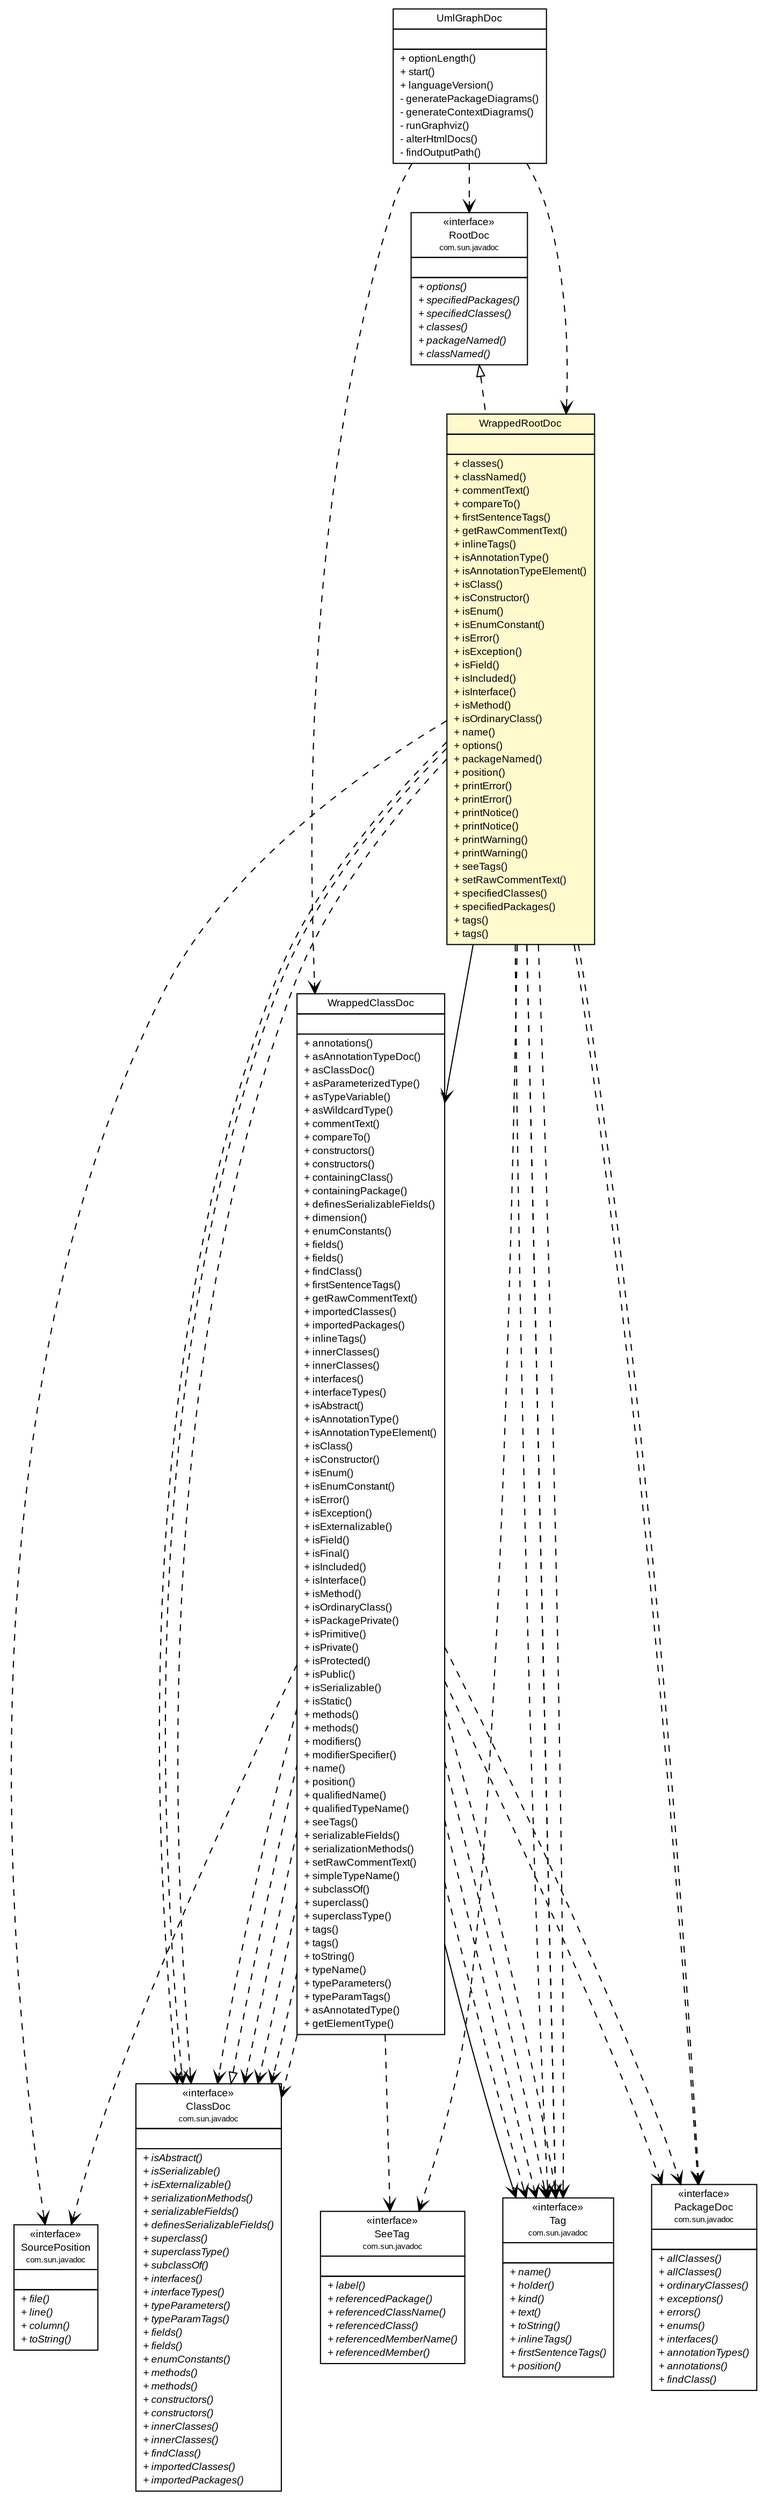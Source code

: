#!/usr/local/bin/dot
#
# Class diagram 
# Generated by UMLGraph version R5_7_2-32-g40b5a6 (http://www.spinellis.gr/umlgraph/)
#

digraph G {
	edge [fontname="arial",fontsize=10,labelfontname="arial",labelfontsize=10];
	node [fontname="arial",fontsize=10,shape=plaintext];
	nodesep=0.25;
	ranksep=0.5;
	// org.umlgraph.doclet.WrappedRootDoc
	c1014 [label=<<table title="org.umlgraph.doclet.WrappedRootDoc" border="0" cellborder="1" cellspacing="0" cellpadding="2" port="p" bgcolor="lemonChiffon" href="./WrappedRootDoc.html" target="_parent">
		<tr><td><table border="0" cellspacing="0" cellpadding="1">
<tr><td align="center" balign="center"> WrappedRootDoc </td></tr>
		</table></td></tr>
		<tr><td><table border="0" cellspacing="0" cellpadding="1">
<tr><td align="left" balign="left">  </td></tr>
		</table></td></tr>
		<tr><td><table border="0" cellspacing="0" cellpadding="1">
<tr><td align="left" balign="left"> + classes() </td></tr>
<tr><td align="left" balign="left"> + classNamed() </td></tr>
<tr><td align="left" balign="left"> + commentText() </td></tr>
<tr><td align="left" balign="left"> + compareTo() </td></tr>
<tr><td align="left" balign="left"> + firstSentenceTags() </td></tr>
<tr><td align="left" balign="left"> + getRawCommentText() </td></tr>
<tr><td align="left" balign="left"> + inlineTags() </td></tr>
<tr><td align="left" balign="left"> + isAnnotationType() </td></tr>
<tr><td align="left" balign="left"> + isAnnotationTypeElement() </td></tr>
<tr><td align="left" balign="left"> + isClass() </td></tr>
<tr><td align="left" balign="left"> + isConstructor() </td></tr>
<tr><td align="left" balign="left"> + isEnum() </td></tr>
<tr><td align="left" balign="left"> + isEnumConstant() </td></tr>
<tr><td align="left" balign="left"> + isError() </td></tr>
<tr><td align="left" balign="left"> + isException() </td></tr>
<tr><td align="left" balign="left"> + isField() </td></tr>
<tr><td align="left" balign="left"> + isIncluded() </td></tr>
<tr><td align="left" balign="left"> + isInterface() </td></tr>
<tr><td align="left" balign="left"> + isMethod() </td></tr>
<tr><td align="left" balign="left"> + isOrdinaryClass() </td></tr>
<tr><td align="left" balign="left"> + name() </td></tr>
<tr><td align="left" balign="left"> + options() </td></tr>
<tr><td align="left" balign="left"> + packageNamed() </td></tr>
<tr><td align="left" balign="left"> + position() </td></tr>
<tr><td align="left" balign="left"> + printError() </td></tr>
<tr><td align="left" balign="left"> + printError() </td></tr>
<tr><td align="left" balign="left"> + printNotice() </td></tr>
<tr><td align="left" balign="left"> + printNotice() </td></tr>
<tr><td align="left" balign="left"> + printWarning() </td></tr>
<tr><td align="left" balign="left"> + printWarning() </td></tr>
<tr><td align="left" balign="left"> + seeTags() </td></tr>
<tr><td align="left" balign="left"> + setRawCommentText() </td></tr>
<tr><td align="left" balign="left"> + specifiedClasses() </td></tr>
<tr><td align="left" balign="left"> + specifiedPackages() </td></tr>
<tr><td align="left" balign="left"> + tags() </td></tr>
<tr><td align="left" balign="left"> + tags() </td></tr>
		</table></td></tr>
		</table>>, URL="./WrappedRootDoc.html", fontname="arial", fontcolor="black", fontsize=9.0];
	// org.umlgraph.doclet.WrappedClassDoc
	c1015 [label=<<table title="org.umlgraph.doclet.WrappedClassDoc" border="0" cellborder="1" cellspacing="0" cellpadding="2" port="p" href="./WrappedClassDoc.html" target="_parent">
		<tr><td><table border="0" cellspacing="0" cellpadding="1">
<tr><td align="center" balign="center"> WrappedClassDoc </td></tr>
		</table></td></tr>
		<tr><td><table border="0" cellspacing="0" cellpadding="1">
<tr><td align="left" balign="left">  </td></tr>
		</table></td></tr>
		<tr><td><table border="0" cellspacing="0" cellpadding="1">
<tr><td align="left" balign="left"> + annotations() </td></tr>
<tr><td align="left" balign="left"> + asAnnotationTypeDoc() </td></tr>
<tr><td align="left" balign="left"> + asClassDoc() </td></tr>
<tr><td align="left" balign="left"> + asParameterizedType() </td></tr>
<tr><td align="left" balign="left"> + asTypeVariable() </td></tr>
<tr><td align="left" balign="left"> + asWildcardType() </td></tr>
<tr><td align="left" balign="left"> + commentText() </td></tr>
<tr><td align="left" balign="left"> + compareTo() </td></tr>
<tr><td align="left" balign="left"> + constructors() </td></tr>
<tr><td align="left" balign="left"> + constructors() </td></tr>
<tr><td align="left" balign="left"> + containingClass() </td></tr>
<tr><td align="left" balign="left"> + containingPackage() </td></tr>
<tr><td align="left" balign="left"> + definesSerializableFields() </td></tr>
<tr><td align="left" balign="left"> + dimension() </td></tr>
<tr><td align="left" balign="left"> + enumConstants() </td></tr>
<tr><td align="left" balign="left"> + fields() </td></tr>
<tr><td align="left" balign="left"> + fields() </td></tr>
<tr><td align="left" balign="left"> + findClass() </td></tr>
<tr><td align="left" balign="left"> + firstSentenceTags() </td></tr>
<tr><td align="left" balign="left"> + getRawCommentText() </td></tr>
<tr><td align="left" balign="left"> + importedClasses() </td></tr>
<tr><td align="left" balign="left"> + importedPackages() </td></tr>
<tr><td align="left" balign="left"> + inlineTags() </td></tr>
<tr><td align="left" balign="left"> + innerClasses() </td></tr>
<tr><td align="left" balign="left"> + innerClasses() </td></tr>
<tr><td align="left" balign="left"> + interfaces() </td></tr>
<tr><td align="left" balign="left"> + interfaceTypes() </td></tr>
<tr><td align="left" balign="left"> + isAbstract() </td></tr>
<tr><td align="left" balign="left"> + isAnnotationType() </td></tr>
<tr><td align="left" balign="left"> + isAnnotationTypeElement() </td></tr>
<tr><td align="left" balign="left"> + isClass() </td></tr>
<tr><td align="left" balign="left"> + isConstructor() </td></tr>
<tr><td align="left" balign="left"> + isEnum() </td></tr>
<tr><td align="left" balign="left"> + isEnumConstant() </td></tr>
<tr><td align="left" balign="left"> + isError() </td></tr>
<tr><td align="left" balign="left"> + isException() </td></tr>
<tr><td align="left" balign="left"> + isExternalizable() </td></tr>
<tr><td align="left" balign="left"> + isField() </td></tr>
<tr><td align="left" balign="left"> + isFinal() </td></tr>
<tr><td align="left" balign="left"> + isIncluded() </td></tr>
<tr><td align="left" balign="left"> + isInterface() </td></tr>
<tr><td align="left" balign="left"> + isMethod() </td></tr>
<tr><td align="left" balign="left"> + isOrdinaryClass() </td></tr>
<tr><td align="left" balign="left"> + isPackagePrivate() </td></tr>
<tr><td align="left" balign="left"> + isPrimitive() </td></tr>
<tr><td align="left" balign="left"> + isPrivate() </td></tr>
<tr><td align="left" balign="left"> + isProtected() </td></tr>
<tr><td align="left" balign="left"> + isPublic() </td></tr>
<tr><td align="left" balign="left"> + isSerializable() </td></tr>
<tr><td align="left" balign="left"> + isStatic() </td></tr>
<tr><td align="left" balign="left"> + methods() </td></tr>
<tr><td align="left" balign="left"> + methods() </td></tr>
<tr><td align="left" balign="left"> + modifiers() </td></tr>
<tr><td align="left" balign="left"> + modifierSpecifier() </td></tr>
<tr><td align="left" balign="left"> + name() </td></tr>
<tr><td align="left" balign="left"> + position() </td></tr>
<tr><td align="left" balign="left"> + qualifiedName() </td></tr>
<tr><td align="left" balign="left"> + qualifiedTypeName() </td></tr>
<tr><td align="left" balign="left"> + seeTags() </td></tr>
<tr><td align="left" balign="left"> + serializableFields() </td></tr>
<tr><td align="left" balign="left"> + serializationMethods() </td></tr>
<tr><td align="left" balign="left"> + setRawCommentText() </td></tr>
<tr><td align="left" balign="left"> + simpleTypeName() </td></tr>
<tr><td align="left" balign="left"> + subclassOf() </td></tr>
<tr><td align="left" balign="left"> + superclass() </td></tr>
<tr><td align="left" balign="left"> + superclassType() </td></tr>
<tr><td align="left" balign="left"> + tags() </td></tr>
<tr><td align="left" balign="left"> + tags() </td></tr>
<tr><td align="left" balign="left"> + toString() </td></tr>
<tr><td align="left" balign="left"> + typeName() </td></tr>
<tr><td align="left" balign="left"> + typeParameters() </td></tr>
<tr><td align="left" balign="left"> + typeParamTags() </td></tr>
<tr><td align="left" balign="left"> + asAnnotatedType() </td></tr>
<tr><td align="left" balign="left"> + getElementType() </td></tr>
		</table></td></tr>
		</table>>, URL="./WrappedClassDoc.html", fontname="arial", fontcolor="black", fontsize=9.0];
	// org.umlgraph.doclet.UmlGraphDoc
	c1020 [label=<<table title="org.umlgraph.doclet.UmlGraphDoc" border="0" cellborder="1" cellspacing="0" cellpadding="2" port="p" href="./UmlGraphDoc.html" target="_parent">
		<tr><td><table border="0" cellspacing="0" cellpadding="1">
<tr><td align="center" balign="center"> UmlGraphDoc </td></tr>
		</table></td></tr>
		<tr><td><table border="0" cellspacing="0" cellpadding="1">
<tr><td align="left" balign="left">  </td></tr>
		</table></td></tr>
		<tr><td><table border="0" cellspacing="0" cellpadding="1">
<tr><td align="left" balign="left"> + optionLength() </td></tr>
<tr><td align="left" balign="left"> + start() </td></tr>
<tr><td align="left" balign="left"> + languageVersion() </td></tr>
<tr><td align="left" balign="left"> - generatePackageDiagrams() </td></tr>
<tr><td align="left" balign="left"> - generateContextDiagrams() </td></tr>
<tr><td align="left" balign="left"> - runGraphviz() </td></tr>
<tr><td align="left" balign="left"> - alterHtmlDocs() </td></tr>
<tr><td align="left" balign="left"> - findOutputPath() </td></tr>
		</table></td></tr>
		</table>>, URL="./UmlGraphDoc.html", fontname="arial", fontcolor="black", fontsize=9.0];
	//org.umlgraph.doclet.WrappedRootDoc implements com.sun.javadoc.RootDoc
	c1044:p -> c1014:p [dir=back,arrowtail=empty,style=dashed];
	//org.umlgraph.doclet.WrappedClassDoc implements com.sun.javadoc.ClassDoc
	c1045:p -> c1015:p [dir=back,arrowtail=empty,style=dashed];
	// org.umlgraph.doclet.UmlGraphDoc DEPEND org.umlgraph.doclet.WrappedClassDoc
	c1020:p -> c1015:p [taillabel="", label="", headlabel="", fontname="arial", fontcolor="black", fontsize=10.0, color="black", arrowhead=open, style=dashed];
	// org.umlgraph.doclet.UmlGraphDoc DEPEND org.umlgraph.doclet.WrappedRootDoc
	c1020:p -> c1014:p [taillabel="", label="", headlabel="", fontname="arial", fontcolor="black", fontsize=10.0, color="black", arrowhead=open, style=dashed];
	// org.umlgraph.doclet.WrappedRootDoc NAVASSOC org.umlgraph.doclet.WrappedClassDoc
	c1014:p -> c1015:p [taillabel="", label="", headlabel="*", fontname="arial", fontcolor="black", fontsize=10.0, color="black", arrowhead=open];
	// org.umlgraph.doclet.WrappedClassDoc NAVASSOC com.sun.javadoc.Tag
	c1015:p -> c1046:p [taillabel="", label="", headlabel="*", fontname="arial", fontcolor="black", fontsize=10.0, color="black", arrowhead=open];
	// org.umlgraph.doclet.WrappedRootDoc DEPEND com.sun.javadoc.ClassDoc
	c1014:p -> c1045:p [taillabel="", label="", headlabel="", fontname="arial", fontcolor="black", fontsize=10.0, color="black", arrowhead=open, style=dashed];
	// org.umlgraph.doclet.WrappedRootDoc DEPEND com.sun.javadoc.PackageDoc
	c1014:p -> c1047:p [taillabel="", label="", headlabel="", fontname="arial", fontcolor="black", fontsize=10.0, color="black", arrowhead=open, style=dashed];
	// org.umlgraph.doclet.WrappedRootDoc DEPEND com.sun.javadoc.PackageDoc
	c1014:p -> c1047:p [taillabel="", label="", headlabel="", fontname="arial", fontcolor="black", fontsize=10.0, color="black", arrowhead=open, style=dashed];
	// org.umlgraph.doclet.WrappedRootDoc DEPEND com.sun.javadoc.Tag
	c1014:p -> c1046:p [taillabel="", label="", headlabel="", fontname="arial", fontcolor="black", fontsize=10.0, color="black", arrowhead=open, style=dashed];
	// org.umlgraph.doclet.WrappedRootDoc DEPEND com.sun.javadoc.Tag
	c1014:p -> c1046:p [taillabel="", label="", headlabel="", fontname="arial", fontcolor="black", fontsize=10.0, color="black", arrowhead=open, style=dashed];
	// org.umlgraph.doclet.WrappedRootDoc DEPEND com.sun.javadoc.ClassDoc
	c1014:p -> c1045:p [taillabel="", label="", headlabel="", fontname="arial", fontcolor="black", fontsize=10.0, color="black", arrowhead=open, style=dashed];
	// org.umlgraph.doclet.WrappedRootDoc DEPEND com.sun.javadoc.ClassDoc
	c1014:p -> c1045:p [taillabel="", label="", headlabel="", fontname="arial", fontcolor="black", fontsize=10.0, color="black", arrowhead=open, style=dashed];
	// org.umlgraph.doclet.WrappedRootDoc DEPEND com.sun.javadoc.SourcePosition
	c1014:p -> c1048:p [taillabel="", label="", headlabel="", fontname="arial", fontcolor="black", fontsize=10.0, color="black", arrowhead=open, style=dashed];
	// org.umlgraph.doclet.WrappedRootDoc DEPEND com.sun.javadoc.Tag
	c1014:p -> c1046:p [taillabel="", label="", headlabel="", fontname="arial", fontcolor="black", fontsize=10.0, color="black", arrowhead=open, style=dashed];
	// org.umlgraph.doclet.WrappedRootDoc DEPEND com.sun.javadoc.SeeTag
	c1014:p -> c1049:p [taillabel="", label="", headlabel="", fontname="arial", fontcolor="black", fontsize=10.0, color="black", arrowhead=open, style=dashed];
	// org.umlgraph.doclet.WrappedRootDoc DEPEND com.sun.javadoc.Tag
	c1014:p -> c1046:p [taillabel="", label="", headlabel="", fontname="arial", fontcolor="black", fontsize=10.0, color="black", arrowhead=open, style=dashed];
	// org.umlgraph.doclet.WrappedClassDoc DEPEND com.sun.javadoc.Tag
	c1015:p -> c1046:p [taillabel="", label="", headlabel="", fontname="arial", fontcolor="black", fontsize=10.0, color="black", arrowhead=open, style=dashed];
	// org.umlgraph.doclet.WrappedClassDoc DEPEND com.sun.javadoc.PackageDoc
	c1015:p -> c1047:p [taillabel="", label="", headlabel="", fontname="arial", fontcolor="black", fontsize=10.0, color="black", arrowhead=open, style=dashed];
	// org.umlgraph.doclet.WrappedClassDoc DEPEND com.sun.javadoc.ClassDoc
	c1015:p -> c1045:p [taillabel="", label="", headlabel="", fontname="arial", fontcolor="black", fontsize=10.0, color="black", arrowhead=open, style=dashed];
	// org.umlgraph.doclet.WrappedClassDoc DEPEND com.sun.javadoc.ClassDoc
	c1015:p -> c1045:p [taillabel="", label="", headlabel="", fontname="arial", fontcolor="black", fontsize=10.0, color="black", arrowhead=open, style=dashed];
	// org.umlgraph.doclet.WrappedClassDoc DEPEND com.sun.javadoc.ClassDoc
	c1015:p -> c1045:p [taillabel="", label="", headlabel="", fontname="arial", fontcolor="black", fontsize=10.0, color="black", arrowhead=open, style=dashed];
	// org.umlgraph.doclet.WrappedClassDoc DEPEND com.sun.javadoc.SourcePosition
	c1015:p -> c1048:p [taillabel="", label="", headlabel="", fontname="arial", fontcolor="black", fontsize=10.0, color="black", arrowhead=open, style=dashed];
	// org.umlgraph.doclet.WrappedClassDoc DEPEND com.sun.javadoc.SeeTag
	c1015:p -> c1049:p [taillabel="", label="", headlabel="", fontname="arial", fontcolor="black", fontsize=10.0, color="black", arrowhead=open, style=dashed];
	// org.umlgraph.doclet.WrappedClassDoc DEPEND com.sun.javadoc.Tag
	c1015:p -> c1046:p [taillabel="", label="", headlabel="", fontname="arial", fontcolor="black", fontsize=10.0, color="black", arrowhead=open, style=dashed];
	// org.umlgraph.doclet.WrappedClassDoc DEPEND com.sun.javadoc.Tag
	c1015:p -> c1046:p [taillabel="", label="", headlabel="", fontname="arial", fontcolor="black", fontsize=10.0, color="black", arrowhead=open, style=dashed];
	// org.umlgraph.doclet.WrappedClassDoc DEPEND com.sun.javadoc.PackageDoc
	c1015:p -> c1047:p [taillabel="", label="", headlabel="", fontname="arial", fontcolor="black", fontsize=10.0, color="black", arrowhead=open, style=dashed];
	// org.umlgraph.doclet.WrappedClassDoc DEPEND com.sun.javadoc.ClassDoc
	c1015:p -> c1045:p [taillabel="", label="", headlabel="", fontname="arial", fontcolor="black", fontsize=10.0, color="black", arrowhead=open, style=dashed];
	// org.umlgraph.doclet.WrappedClassDoc DEPEND com.sun.javadoc.Tag
	c1015:p -> c1046:p [taillabel="", label="", headlabel="", fontname="arial", fontcolor="black", fontsize=10.0, color="black", arrowhead=open, style=dashed];
	// org.umlgraph.doclet.WrappedClassDoc DEPEND com.sun.javadoc.ClassDoc
	c1015:p -> c1045:p [taillabel="", label="", headlabel="", fontname="arial", fontcolor="black", fontsize=10.0, color="black", arrowhead=open, style=dashed];
	// org.umlgraph.doclet.UmlGraphDoc DEPEND com.sun.javadoc.RootDoc
	c1020:p -> c1044:p [taillabel="", label="", headlabel="", fontname="arial", fontcolor="black", fontsize=10.0, color="black", arrowhead=open, style=dashed];
	// com.sun.javadoc.SourcePosition
	c1048 [label=<<table title="com.sun.javadoc.SourcePosition" border="0" cellborder="1" cellspacing="0" cellpadding="2" port="p" href="http://docs.oracle.com/javase/7/docs/jdk/api/javadoc/doclet/com/sun/javadoc/SourcePosition.html" target="_parent">
		<tr><td><table border="0" cellspacing="0" cellpadding="1">
<tr><td align="center" balign="center"> &#171;interface&#187; </td></tr>
<tr><td align="center" balign="center"> SourcePosition </td></tr>
<tr><td align="center" balign="center"><font point-size="7.0"> com.sun.javadoc </font></td></tr>
		</table></td></tr>
		<tr><td><table border="0" cellspacing="0" cellpadding="1">
<tr><td align="left" balign="left">  </td></tr>
		</table></td></tr>
		<tr><td><table border="0" cellspacing="0" cellpadding="1">
<tr><td align="left" balign="left"><font face="arial italic" point-size="9.0"> + file() </font></td></tr>
<tr><td align="left" balign="left"><font face="arial italic" point-size="9.0"> + line() </font></td></tr>
<tr><td align="left" balign="left"><font face="arial italic" point-size="9.0"> + column() </font></td></tr>
<tr><td align="left" balign="left"><font face="arial italic" point-size="9.0"> + toString() </font></td></tr>
		</table></td></tr>
		</table>>, URL="http://docs.oracle.com/javase/7/docs/jdk/api/javadoc/doclet/com/sun/javadoc/SourcePosition.html", fontname="arial", fontcolor="black", fontsize=9.0];
	// com.sun.javadoc.Tag
	c1046 [label=<<table title="com.sun.javadoc.Tag" border="0" cellborder="1" cellspacing="0" cellpadding="2" port="p" href="http://docs.oracle.com/javase/7/docs/jdk/api/javadoc/doclet/com/sun/javadoc/Tag.html" target="_parent">
		<tr><td><table border="0" cellspacing="0" cellpadding="1">
<tr><td align="center" balign="center"> &#171;interface&#187; </td></tr>
<tr><td align="center" balign="center"> Tag </td></tr>
<tr><td align="center" balign="center"><font point-size="7.0"> com.sun.javadoc </font></td></tr>
		</table></td></tr>
		<tr><td><table border="0" cellspacing="0" cellpadding="1">
<tr><td align="left" balign="left">  </td></tr>
		</table></td></tr>
		<tr><td><table border="0" cellspacing="0" cellpadding="1">
<tr><td align="left" balign="left"><font face="arial italic" point-size="9.0"> + name() </font></td></tr>
<tr><td align="left" balign="left"><font face="arial italic" point-size="9.0"> + holder() </font></td></tr>
<tr><td align="left" balign="left"><font face="arial italic" point-size="9.0"> + kind() </font></td></tr>
<tr><td align="left" balign="left"><font face="arial italic" point-size="9.0"> + text() </font></td></tr>
<tr><td align="left" balign="left"><font face="arial italic" point-size="9.0"> + toString() </font></td></tr>
<tr><td align="left" balign="left"><font face="arial italic" point-size="9.0"> + inlineTags() </font></td></tr>
<tr><td align="left" balign="left"><font face="arial italic" point-size="9.0"> + firstSentenceTags() </font></td></tr>
<tr><td align="left" balign="left"><font face="arial italic" point-size="9.0"> + position() </font></td></tr>
		</table></td></tr>
		</table>>, URL="http://docs.oracle.com/javase/7/docs/jdk/api/javadoc/doclet/com/sun/javadoc/Tag.html", fontname="arial", fontcolor="black", fontsize=9.0];
	// com.sun.javadoc.RootDoc
	c1044 [label=<<table title="com.sun.javadoc.RootDoc" border="0" cellborder="1" cellspacing="0" cellpadding="2" port="p" href="http://docs.oracle.com/javase/7/docs/jdk/api/javadoc/doclet/com/sun/javadoc/RootDoc.html" target="_parent">
		<tr><td><table border="0" cellspacing="0" cellpadding="1">
<tr><td align="center" balign="center"> &#171;interface&#187; </td></tr>
<tr><td align="center" balign="center"> RootDoc </td></tr>
<tr><td align="center" balign="center"><font point-size="7.0"> com.sun.javadoc </font></td></tr>
		</table></td></tr>
		<tr><td><table border="0" cellspacing="0" cellpadding="1">
<tr><td align="left" balign="left">  </td></tr>
		</table></td></tr>
		<tr><td><table border="0" cellspacing="0" cellpadding="1">
<tr><td align="left" balign="left"><font face="arial italic" point-size="9.0"> + options() </font></td></tr>
<tr><td align="left" balign="left"><font face="arial italic" point-size="9.0"> + specifiedPackages() </font></td></tr>
<tr><td align="left" balign="left"><font face="arial italic" point-size="9.0"> + specifiedClasses() </font></td></tr>
<tr><td align="left" balign="left"><font face="arial italic" point-size="9.0"> + classes() </font></td></tr>
<tr><td align="left" balign="left"><font face="arial italic" point-size="9.0"> + packageNamed() </font></td></tr>
<tr><td align="left" balign="left"><font face="arial italic" point-size="9.0"> + classNamed() </font></td></tr>
		</table></td></tr>
		</table>>, URL="http://docs.oracle.com/javase/7/docs/jdk/api/javadoc/doclet/com/sun/javadoc/RootDoc.html", fontname="arial", fontcolor="black", fontsize=9.0];
	// com.sun.javadoc.PackageDoc
	c1047 [label=<<table title="com.sun.javadoc.PackageDoc" border="0" cellborder="1" cellspacing="0" cellpadding="2" port="p" href="http://docs.oracle.com/javase/7/docs/jdk/api/javadoc/doclet/com/sun/javadoc/PackageDoc.html" target="_parent">
		<tr><td><table border="0" cellspacing="0" cellpadding="1">
<tr><td align="center" balign="center"> &#171;interface&#187; </td></tr>
<tr><td align="center" balign="center"> PackageDoc </td></tr>
<tr><td align="center" balign="center"><font point-size="7.0"> com.sun.javadoc </font></td></tr>
		</table></td></tr>
		<tr><td><table border="0" cellspacing="0" cellpadding="1">
<tr><td align="left" balign="left">  </td></tr>
		</table></td></tr>
		<tr><td><table border="0" cellspacing="0" cellpadding="1">
<tr><td align="left" balign="left"><font face="arial italic" point-size="9.0"> + allClasses() </font></td></tr>
<tr><td align="left" balign="left"><font face="arial italic" point-size="9.0"> + allClasses() </font></td></tr>
<tr><td align="left" balign="left"><font face="arial italic" point-size="9.0"> + ordinaryClasses() </font></td></tr>
<tr><td align="left" balign="left"><font face="arial italic" point-size="9.0"> + exceptions() </font></td></tr>
<tr><td align="left" balign="left"><font face="arial italic" point-size="9.0"> + errors() </font></td></tr>
<tr><td align="left" balign="left"><font face="arial italic" point-size="9.0"> + enums() </font></td></tr>
<tr><td align="left" balign="left"><font face="arial italic" point-size="9.0"> + interfaces() </font></td></tr>
<tr><td align="left" balign="left"><font face="arial italic" point-size="9.0"> + annotationTypes() </font></td></tr>
<tr><td align="left" balign="left"><font face="arial italic" point-size="9.0"> + annotations() </font></td></tr>
<tr><td align="left" balign="left"><font face="arial italic" point-size="9.0"> + findClass() </font></td></tr>
		</table></td></tr>
		</table>>, URL="http://docs.oracle.com/javase/7/docs/jdk/api/javadoc/doclet/com/sun/javadoc/PackageDoc.html", fontname="arial", fontcolor="black", fontsize=9.0];
	// com.sun.javadoc.ClassDoc
	c1045 [label=<<table title="com.sun.javadoc.ClassDoc" border="0" cellborder="1" cellspacing="0" cellpadding="2" port="p" href="http://docs.oracle.com/javase/7/docs/jdk/api/javadoc/doclet/com/sun/javadoc/ClassDoc.html" target="_parent">
		<tr><td><table border="0" cellspacing="0" cellpadding="1">
<tr><td align="center" balign="center"> &#171;interface&#187; </td></tr>
<tr><td align="center" balign="center"> ClassDoc </td></tr>
<tr><td align="center" balign="center"><font point-size="7.0"> com.sun.javadoc </font></td></tr>
		</table></td></tr>
		<tr><td><table border="0" cellspacing="0" cellpadding="1">
<tr><td align="left" balign="left">  </td></tr>
		</table></td></tr>
		<tr><td><table border="0" cellspacing="0" cellpadding="1">
<tr><td align="left" balign="left"><font face="arial italic" point-size="9.0"> + isAbstract() </font></td></tr>
<tr><td align="left" balign="left"><font face="arial italic" point-size="9.0"> + isSerializable() </font></td></tr>
<tr><td align="left" balign="left"><font face="arial italic" point-size="9.0"> + isExternalizable() </font></td></tr>
<tr><td align="left" balign="left"><font face="arial italic" point-size="9.0"> + serializationMethods() </font></td></tr>
<tr><td align="left" balign="left"><font face="arial italic" point-size="9.0"> + serializableFields() </font></td></tr>
<tr><td align="left" balign="left"><font face="arial italic" point-size="9.0"> + definesSerializableFields() </font></td></tr>
<tr><td align="left" balign="left"><font face="arial italic" point-size="9.0"> + superclass() </font></td></tr>
<tr><td align="left" balign="left"><font face="arial italic" point-size="9.0"> + superclassType() </font></td></tr>
<tr><td align="left" balign="left"><font face="arial italic" point-size="9.0"> + subclassOf() </font></td></tr>
<tr><td align="left" balign="left"><font face="arial italic" point-size="9.0"> + interfaces() </font></td></tr>
<tr><td align="left" balign="left"><font face="arial italic" point-size="9.0"> + interfaceTypes() </font></td></tr>
<tr><td align="left" balign="left"><font face="arial italic" point-size="9.0"> + typeParameters() </font></td></tr>
<tr><td align="left" balign="left"><font face="arial italic" point-size="9.0"> + typeParamTags() </font></td></tr>
<tr><td align="left" balign="left"><font face="arial italic" point-size="9.0"> + fields() </font></td></tr>
<tr><td align="left" balign="left"><font face="arial italic" point-size="9.0"> + fields() </font></td></tr>
<tr><td align="left" balign="left"><font face="arial italic" point-size="9.0"> + enumConstants() </font></td></tr>
<tr><td align="left" balign="left"><font face="arial italic" point-size="9.0"> + methods() </font></td></tr>
<tr><td align="left" balign="left"><font face="arial italic" point-size="9.0"> + methods() </font></td></tr>
<tr><td align="left" balign="left"><font face="arial italic" point-size="9.0"> + constructors() </font></td></tr>
<tr><td align="left" balign="left"><font face="arial italic" point-size="9.0"> + constructors() </font></td></tr>
<tr><td align="left" balign="left"><font face="arial italic" point-size="9.0"> + innerClasses() </font></td></tr>
<tr><td align="left" balign="left"><font face="arial italic" point-size="9.0"> + innerClasses() </font></td></tr>
<tr><td align="left" balign="left"><font face="arial italic" point-size="9.0"> + findClass() </font></td></tr>
<tr><td align="left" balign="left"><font face="arial italic" point-size="9.0"> + importedClasses() </font></td></tr>
<tr><td align="left" balign="left"><font face="arial italic" point-size="9.0"> + importedPackages() </font></td></tr>
		</table></td></tr>
		</table>>, URL="http://docs.oracle.com/javase/7/docs/jdk/api/javadoc/doclet/com/sun/javadoc/ClassDoc.html", fontname="arial", fontcolor="black", fontsize=9.0];
	// com.sun.javadoc.SeeTag
	c1049 [label=<<table title="com.sun.javadoc.SeeTag" border="0" cellborder="1" cellspacing="0" cellpadding="2" port="p" href="http://docs.oracle.com/javase/7/docs/jdk/api/javadoc/doclet/com/sun/javadoc/SeeTag.html" target="_parent">
		<tr><td><table border="0" cellspacing="0" cellpadding="1">
<tr><td align="center" balign="center"> &#171;interface&#187; </td></tr>
<tr><td align="center" balign="center"> SeeTag </td></tr>
<tr><td align="center" balign="center"><font point-size="7.0"> com.sun.javadoc </font></td></tr>
		</table></td></tr>
		<tr><td><table border="0" cellspacing="0" cellpadding="1">
<tr><td align="left" balign="left">  </td></tr>
		</table></td></tr>
		<tr><td><table border="0" cellspacing="0" cellpadding="1">
<tr><td align="left" balign="left"><font face="arial italic" point-size="9.0"> + label() </font></td></tr>
<tr><td align="left" balign="left"><font face="arial italic" point-size="9.0"> + referencedPackage() </font></td></tr>
<tr><td align="left" balign="left"><font face="arial italic" point-size="9.0"> + referencedClassName() </font></td></tr>
<tr><td align="left" balign="left"><font face="arial italic" point-size="9.0"> + referencedClass() </font></td></tr>
<tr><td align="left" balign="left"><font face="arial italic" point-size="9.0"> + referencedMemberName() </font></td></tr>
<tr><td align="left" balign="left"><font face="arial italic" point-size="9.0"> + referencedMember() </font></td></tr>
		</table></td></tr>
		</table>>, URL="http://docs.oracle.com/javase/7/docs/jdk/api/javadoc/doclet/com/sun/javadoc/SeeTag.html", fontname="arial", fontcolor="black", fontsize=9.0];
}

